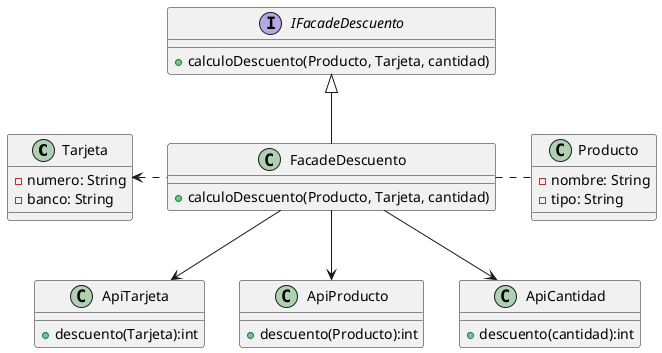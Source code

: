 @startuml
'https://plantuml.com/sequence-diagram

class Tarjeta {
-numero: String
-banco: String
}
class Producto {
-nombre: String
-tipo: String
}

class ApiTarjeta {
+descuento(Tarjeta):int
}
class ApiProducto {
+descuento(Producto):int
}
class ApiCantidad {
+descuento(cantidad):int
}
FacadeDescuento -u-|>IFacadeDescuento
interface IFacadeDescuento {
+calculoDescuento(Producto, Tarjeta, cantidad)
}
class FacadeDescuento {
 +calculoDescuento(Producto, Tarjeta, cantidad)
}
FacadeDescuento .l.> Tarjeta
FacadeDescuento .r. Producto
FacadeDescuento --> ApiProducto
FacadeDescuento --> ApiCantidad
FacadeDescuento --> ApiTarjeta
@enduml
